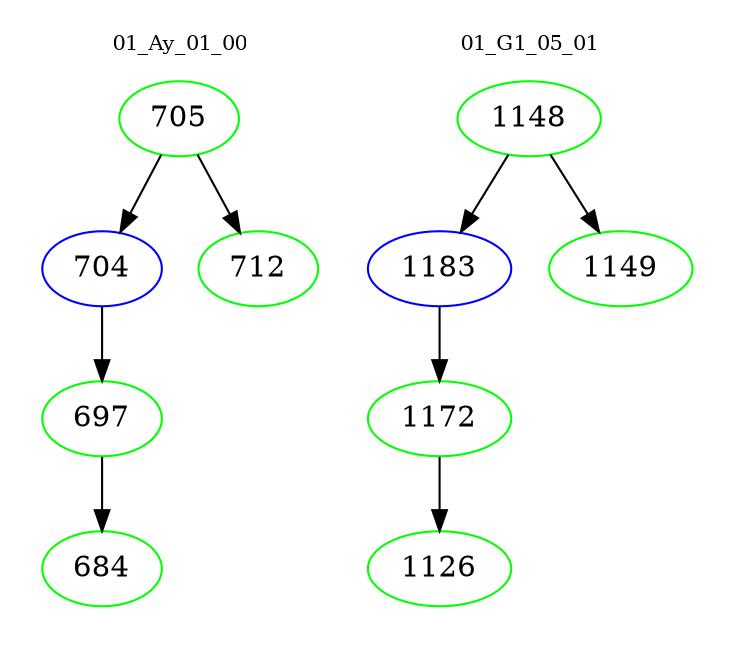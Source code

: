 digraph{
subgraph cluster_0 {
color = white
label = "01_Ay_01_00";
fontsize=10;
T0_705 [label="705", color="green"]
T0_705 -> T0_704 [color="black"]
T0_704 [label="704", color="blue"]
T0_704 -> T0_697 [color="black"]
T0_697 [label="697", color="green"]
T0_697 -> T0_684 [color="black"]
T0_684 [label="684", color="green"]
T0_705 -> T0_712 [color="black"]
T0_712 [label="712", color="green"]
}
subgraph cluster_1 {
color = white
label = "01_G1_05_01";
fontsize=10;
T1_1148 [label="1148", color="green"]
T1_1148 -> T1_1183 [color="black"]
T1_1183 [label="1183", color="blue"]
T1_1183 -> T1_1172 [color="black"]
T1_1172 [label="1172", color="green"]
T1_1172 -> T1_1126 [color="black"]
T1_1126 [label="1126", color="green"]
T1_1148 -> T1_1149 [color="black"]
T1_1149 [label="1149", color="green"]
}
}
